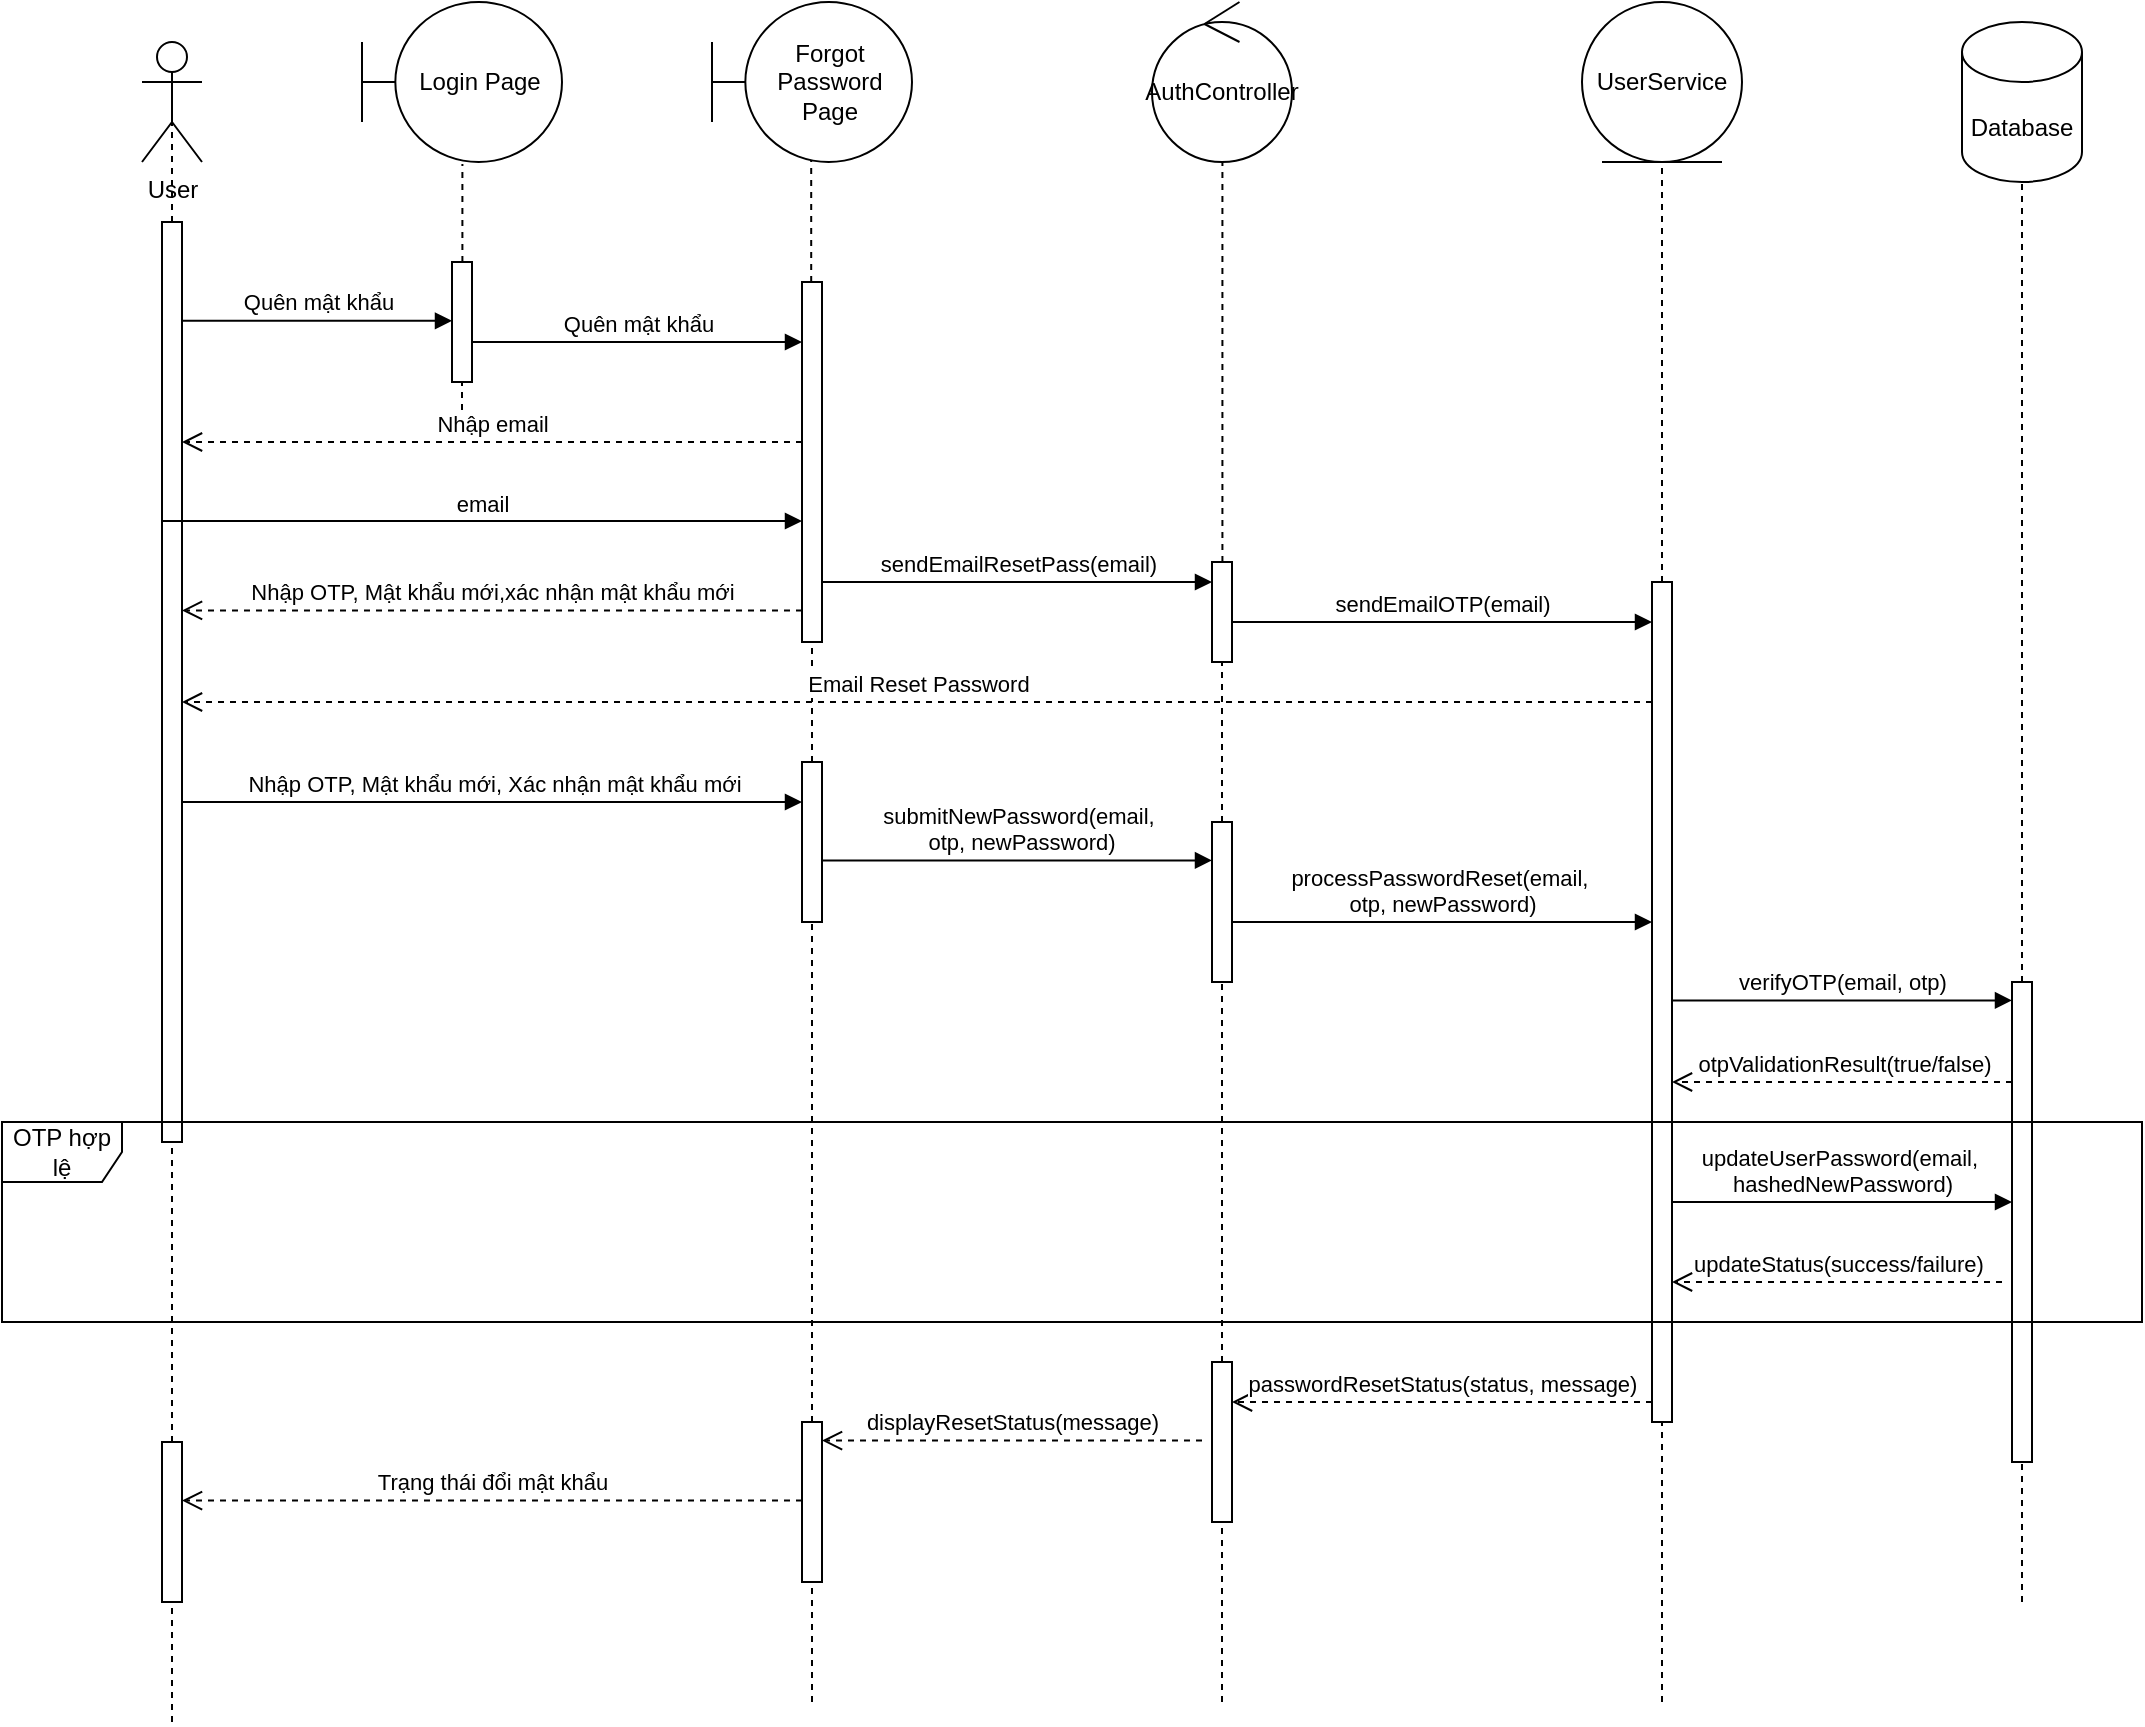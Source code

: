 <mxfile version="27.0.9">
  <diagram name="Trang-1" id="h2h2rBT-MPb3T32HrUWZ">
    <mxGraphModel dx="1281" dy="562" grid="1" gridSize="10" guides="1" tooltips="1" connect="1" arrows="1" fold="1" page="1" pageScale="1" pageWidth="850" pageHeight="1100" math="0" shadow="0">
      <root>
        <mxCell id="0" />
        <mxCell id="1" parent="0" />
        <mxCell id="W8KMmCxhdzmbt_tsZO_R-1" value="User" style="shape=umlActor;verticalLabelPosition=bottom;verticalAlign=top;html=1;outlineConnect=0;" parent="1" vertex="1">
          <mxGeometry x="210" y="20" width="30" height="60" as="geometry" />
        </mxCell>
        <mxCell id="W8KMmCxhdzmbt_tsZO_R-2" value="" style="endArrow=none;dashed=1;html=1;rounded=0;entryX=0.5;entryY=0.5;entryDx=0;entryDy=0;entryPerimeter=0;" parent="1" source="W8KMmCxhdzmbt_tsZO_R-14" target="W8KMmCxhdzmbt_tsZO_R-1" edge="1">
          <mxGeometry width="50" height="50" relative="1" as="geometry">
            <mxPoint x="225" y="440" as="sourcePoint" />
            <mxPoint x="350" y="270" as="targetPoint" />
          </mxGeometry>
        </mxCell>
        <mxCell id="W8KMmCxhdzmbt_tsZO_R-7" value="Database" style="shape=cylinder3;whiteSpace=wrap;html=1;boundedLbl=1;backgroundOutline=1;size=15;" parent="1" vertex="1">
          <mxGeometry x="1120" y="10" width="60" height="80" as="geometry" />
        </mxCell>
        <mxCell id="W8KMmCxhdzmbt_tsZO_R-8" value="" style="endArrow=none;dashed=1;html=1;rounded=0;entryX=0.502;entryY=1.013;entryDx=0;entryDy=0;entryPerimeter=0;" parent="1" source="W8KMmCxhdzmbt_tsZO_R-16" target="Y2l8gFHpml1ImoSOgPRP-2" edge="1">
          <mxGeometry width="50" height="50" relative="1" as="geometry">
            <mxPoint x="370" y="440" as="sourcePoint" />
            <mxPoint x="370" y="80" as="targetPoint" />
          </mxGeometry>
        </mxCell>
        <mxCell id="W8KMmCxhdzmbt_tsZO_R-9" value="" style="endArrow=none;dashed=1;html=1;rounded=0;entryX=0.496;entryY=0.983;entryDx=0;entryDy=0;entryPerimeter=0;" parent="1" source="W8KMmCxhdzmbt_tsZO_R-20" target="Y2l8gFHpml1ImoSOgPRP-3" edge="1">
          <mxGeometry width="50" height="50" relative="1" as="geometry">
            <mxPoint x="610" y="440" as="sourcePoint" />
            <mxPoint x="545" y="80" as="targetPoint" />
          </mxGeometry>
        </mxCell>
        <mxCell id="W8KMmCxhdzmbt_tsZO_R-11" value="" style="endArrow=none;dashed=1;html=1;rounded=0;entryX=0.503;entryY=0.983;entryDx=0;entryDy=0;entryPerimeter=0;" parent="1" source="W8KMmCxhdzmbt_tsZO_R-29" target="Y2l8gFHpml1ImoSOgPRP-4" edge="1">
          <mxGeometry width="50" height="50" relative="1" as="geometry">
            <mxPoint x="750" y="450" as="sourcePoint" />
            <mxPoint x="750" y="80" as="targetPoint" />
          </mxGeometry>
        </mxCell>
        <mxCell id="W8KMmCxhdzmbt_tsZO_R-12" value="" style="endArrow=none;dashed=1;html=1;rounded=0;entryX=0.5;entryY=1;entryDx=0;entryDy=0;" parent="1" source="W8KMmCxhdzmbt_tsZO_R-35" edge="1">
          <mxGeometry width="50" height="50" relative="1" as="geometry">
            <mxPoint x="970" y="450" as="sourcePoint" />
            <mxPoint x="970" y="80" as="targetPoint" />
          </mxGeometry>
        </mxCell>
        <mxCell id="W8KMmCxhdzmbt_tsZO_R-13" value="" style="endArrow=none;dashed=1;html=1;rounded=0;entryX=0.5;entryY=1;entryDx=0;entryDy=0;entryPerimeter=0;" parent="1" source="W8KMmCxhdzmbt_tsZO_R-54" target="W8KMmCxhdzmbt_tsZO_R-7" edge="1">
          <mxGeometry width="50" height="50" relative="1" as="geometry">
            <mxPoint x="1150" y="640" as="sourcePoint" />
            <mxPoint x="1280" y="200" as="targetPoint" />
          </mxGeometry>
        </mxCell>
        <mxCell id="W8KMmCxhdzmbt_tsZO_R-15" value="" style="endArrow=none;dashed=1;html=1;rounded=0;entryX=0.5;entryY=0.5;entryDx=0;entryDy=0;entryPerimeter=0;" parent="1" source="W8KMmCxhdzmbt_tsZO_R-70" target="W8KMmCxhdzmbt_tsZO_R-14" edge="1">
          <mxGeometry width="50" height="50" relative="1" as="geometry">
            <mxPoint x="220" y="870" as="sourcePoint" />
            <mxPoint x="225" y="50" as="targetPoint" />
          </mxGeometry>
        </mxCell>
        <mxCell id="W8KMmCxhdzmbt_tsZO_R-14" value="" style="html=1;points=[[0,0,0,0,5],[0,1,0,0,-5],[1,0,0,0,5],[1,1,0,0,-5]];perimeter=orthogonalPerimeter;outlineConnect=0;targetShapes=umlLifeline;portConstraint=eastwest;newEdgeStyle={&quot;curved&quot;:0,&quot;rounded&quot;:0};" parent="1" vertex="1">
          <mxGeometry x="220" y="110" width="10" height="460" as="geometry" />
        </mxCell>
        <mxCell id="W8KMmCxhdzmbt_tsZO_R-17" value="" style="endArrow=none;dashed=1;html=1;rounded=0;entryX=0.5;entryY=1;entryDx=0;entryDy=0;" parent="1" target="W8KMmCxhdzmbt_tsZO_R-16" edge="1">
          <mxGeometry width="50" height="50" relative="1" as="geometry">
            <mxPoint x="370" y="210" as="sourcePoint" />
            <mxPoint x="370" y="80" as="targetPoint" />
          </mxGeometry>
        </mxCell>
        <mxCell id="W8KMmCxhdzmbt_tsZO_R-16" value="" style="html=1;points=[[0,0,0,0,5],[0,1,0,0,-5],[1,0,0,0,5],[1,1,0,0,-5]];perimeter=orthogonalPerimeter;outlineConnect=0;targetShapes=umlLifeline;portConstraint=eastwest;newEdgeStyle={&quot;curved&quot;:0,&quot;rounded&quot;:0};" parent="1" vertex="1">
          <mxGeometry x="365" y="130" width="10" height="60" as="geometry" />
        </mxCell>
        <mxCell id="W8KMmCxhdzmbt_tsZO_R-19" value="Quên mật khẩu" style="html=1;verticalAlign=bottom;endArrow=block;curved=0;rounded=0;" parent="1" edge="1">
          <mxGeometry width="80" relative="1" as="geometry">
            <mxPoint x="230" y="159.41" as="sourcePoint" />
            <mxPoint x="365" y="159.41" as="targetPoint" />
            <Array as="points">
              <mxPoint x="300" y="159.41" />
            </Array>
          </mxGeometry>
        </mxCell>
        <mxCell id="W8KMmCxhdzmbt_tsZO_R-21" value="" style="endArrow=none;dashed=1;html=1;rounded=0;entryX=0.5;entryY=1;entryDx=0;entryDy=0;" parent="1" source="W8KMmCxhdzmbt_tsZO_R-43" target="W8KMmCxhdzmbt_tsZO_R-20" edge="1">
          <mxGeometry width="50" height="50" relative="1" as="geometry">
            <mxPoint x="545" y="640" as="sourcePoint" />
            <mxPoint x="610" y="80" as="targetPoint" />
          </mxGeometry>
        </mxCell>
        <mxCell id="W8KMmCxhdzmbt_tsZO_R-20" value="" style="html=1;points=[[0,0,0,0,5],[0,1,0,0,-5],[1,0,0,0,5],[1,1,0,0,-5]];perimeter=orthogonalPerimeter;outlineConnect=0;targetShapes=umlLifeline;portConstraint=eastwest;newEdgeStyle={&quot;curved&quot;:0,&quot;rounded&quot;:0};" parent="1" vertex="1">
          <mxGeometry x="540" y="140" width="10" height="180" as="geometry" />
        </mxCell>
        <mxCell id="W8KMmCxhdzmbt_tsZO_R-24" value="Quên mật khẩu" style="html=1;verticalAlign=bottom;endArrow=block;curved=0;rounded=0;" parent="1" target="W8KMmCxhdzmbt_tsZO_R-20" edge="1">
          <mxGeometry width="80" relative="1" as="geometry">
            <mxPoint x="375" y="170" as="sourcePoint" />
            <mxPoint x="455" y="170" as="targetPoint" />
          </mxGeometry>
        </mxCell>
        <mxCell id="W8KMmCxhdzmbt_tsZO_R-26" value="Nhập email" style="html=1;verticalAlign=bottom;endArrow=open;dashed=1;endSize=8;curved=0;rounded=0;" parent="1" edge="1">
          <mxGeometry relative="1" as="geometry">
            <mxPoint x="540" y="220" as="sourcePoint" />
            <mxPoint x="230" y="220" as="targetPoint" />
          </mxGeometry>
        </mxCell>
        <mxCell id="W8KMmCxhdzmbt_tsZO_R-28" value="email" style="html=1;verticalAlign=bottom;endArrow=block;curved=0;rounded=0;" parent="1" target="W8KMmCxhdzmbt_tsZO_R-20" edge="1">
          <mxGeometry width="80" relative="1" as="geometry">
            <mxPoint x="220" y="259.5" as="sourcePoint" />
            <mxPoint x="300" y="259.5" as="targetPoint" />
          </mxGeometry>
        </mxCell>
        <mxCell id="W8KMmCxhdzmbt_tsZO_R-30" value="" style="endArrow=none;dashed=1;html=1;rounded=0;entryX=0.5;entryY=1;entryDx=0;entryDy=0;" parent="1" source="W8KMmCxhdzmbt_tsZO_R-50" target="W8KMmCxhdzmbt_tsZO_R-29" edge="1">
          <mxGeometry width="50" height="50" relative="1" as="geometry">
            <mxPoint x="750" y="640" as="sourcePoint" />
            <mxPoint x="750" y="80" as="targetPoint" />
          </mxGeometry>
        </mxCell>
        <mxCell id="W8KMmCxhdzmbt_tsZO_R-29" value="" style="html=1;points=[[0,0,0,0,5],[0,1,0,0,-5],[1,0,0,0,5],[1,1,0,0,-5]];perimeter=orthogonalPerimeter;outlineConnect=0;targetShapes=umlLifeline;portConstraint=eastwest;newEdgeStyle={&quot;curved&quot;:0,&quot;rounded&quot;:0};" parent="1" vertex="1">
          <mxGeometry x="745" y="280" width="10" height="50" as="geometry" />
        </mxCell>
        <mxCell id="W8KMmCxhdzmbt_tsZO_R-31" value="sendEmailResetPass(email)" style="html=1;verticalAlign=bottom;endArrow=block;curved=0;rounded=0;" parent="1" target="W8KMmCxhdzmbt_tsZO_R-29" edge="1">
          <mxGeometry width="80" relative="1" as="geometry">
            <mxPoint x="550" y="290" as="sourcePoint" />
            <mxPoint x="630" y="290" as="targetPoint" />
          </mxGeometry>
        </mxCell>
        <mxCell id="W8KMmCxhdzmbt_tsZO_R-34" value="" style="endArrow=none;dashed=1;html=1;rounded=0;entryX=0.5;entryY=1;entryDx=0;entryDy=0;" parent="1" target="W8KMmCxhdzmbt_tsZO_R-35" edge="1">
          <mxGeometry width="50" height="50" relative="1" as="geometry">
            <mxPoint x="970" y="850" as="sourcePoint" />
            <mxPoint x="970" y="80" as="targetPoint" />
          </mxGeometry>
        </mxCell>
        <mxCell id="W8KMmCxhdzmbt_tsZO_R-35" value="" style="html=1;points=[[0,0,0,0,5],[0,1,0,0,-5],[1,0,0,0,5],[1,1,0,0,-5]];perimeter=orthogonalPerimeter;outlineConnect=0;targetShapes=umlLifeline;portConstraint=eastwest;newEdgeStyle={&quot;curved&quot;:0,&quot;rounded&quot;:0};" parent="1" vertex="1">
          <mxGeometry x="965" y="290" width="10" height="420" as="geometry" />
        </mxCell>
        <mxCell id="W8KMmCxhdzmbt_tsZO_R-38" value="sendEmailOTP(email)" style="html=1;verticalAlign=bottom;endArrow=block;curved=0;rounded=0;" parent="1" target="W8KMmCxhdzmbt_tsZO_R-35" edge="1">
          <mxGeometry width="80" relative="1" as="geometry">
            <mxPoint x="755" y="310" as="sourcePoint" />
            <mxPoint x="835" y="310" as="targetPoint" />
          </mxGeometry>
        </mxCell>
        <mxCell id="W8KMmCxhdzmbt_tsZO_R-40" value="Email Reset Password" style="html=1;verticalAlign=bottom;endArrow=open;dashed=1;endSize=8;curved=0;rounded=0;" parent="1" target="W8KMmCxhdzmbt_tsZO_R-14" edge="1">
          <mxGeometry relative="1" as="geometry">
            <mxPoint x="965" y="350" as="sourcePoint" />
            <mxPoint x="885" y="350" as="targetPoint" />
          </mxGeometry>
        </mxCell>
        <mxCell id="W8KMmCxhdzmbt_tsZO_R-44" value="" style="endArrow=none;dashed=1;html=1;rounded=0;entryX=0.5;entryY=1;entryDx=0;entryDy=0;" parent="1" source="W8KMmCxhdzmbt_tsZO_R-67" target="W8KMmCxhdzmbt_tsZO_R-43" edge="1">
          <mxGeometry width="50" height="50" relative="1" as="geometry">
            <mxPoint x="545" y="850" as="sourcePoint" />
            <mxPoint x="545" y="310" as="targetPoint" />
          </mxGeometry>
        </mxCell>
        <mxCell id="W8KMmCxhdzmbt_tsZO_R-43" value="" style="html=1;points=[[0,0,0,0,5],[0,1,0,0,-5],[1,0,0,0,5],[1,1,0,0,-5]];perimeter=orthogonalPerimeter;outlineConnect=0;targetShapes=umlLifeline;portConstraint=eastwest;newEdgeStyle={&quot;curved&quot;:0,&quot;rounded&quot;:0};" parent="1" vertex="1">
          <mxGeometry x="540" y="380" width="10" height="80" as="geometry" />
        </mxCell>
        <mxCell id="W8KMmCxhdzmbt_tsZO_R-45" value="Nhập OTP, Mật khẩu mới, Xác nhận mật khẩu mới" style="html=1;verticalAlign=bottom;endArrow=block;curved=0;rounded=0;" parent="1" target="W8KMmCxhdzmbt_tsZO_R-43" edge="1">
          <mxGeometry x="0.003" width="80" relative="1" as="geometry">
            <mxPoint x="230" y="400" as="sourcePoint" />
            <mxPoint x="310" y="400" as="targetPoint" />
            <mxPoint as="offset" />
          </mxGeometry>
        </mxCell>
        <mxCell id="W8KMmCxhdzmbt_tsZO_R-46" value="Nhập OTP, Mật khẩu mới,xác nhận mật khẩu mới" style="html=1;verticalAlign=bottom;endArrow=open;dashed=1;endSize=8;curved=0;rounded=0;" parent="1" target="W8KMmCxhdzmbt_tsZO_R-14" edge="1">
          <mxGeometry relative="1" as="geometry">
            <mxPoint x="540" y="304.23" as="sourcePoint" />
            <mxPoint x="460" y="304.23" as="targetPoint" />
          </mxGeometry>
        </mxCell>
        <mxCell id="W8KMmCxhdzmbt_tsZO_R-49" value="" style="endArrow=none;dashed=1;html=1;rounded=0;entryX=0.5;entryY=1;entryDx=0;entryDy=0;" parent="1" source="W8KMmCxhdzmbt_tsZO_R-64" target="W8KMmCxhdzmbt_tsZO_R-50" edge="1">
          <mxGeometry width="50" height="50" relative="1" as="geometry">
            <mxPoint x="750" y="850" as="sourcePoint" />
            <mxPoint x="750" y="330" as="targetPoint" />
          </mxGeometry>
        </mxCell>
        <mxCell id="W8KMmCxhdzmbt_tsZO_R-50" value="" style="html=1;points=[[0,0,0,0,5],[0,1,0,0,-5],[1,0,0,0,5],[1,1,0,0,-5]];perimeter=orthogonalPerimeter;outlineConnect=0;targetShapes=umlLifeline;portConstraint=eastwest;newEdgeStyle={&quot;curved&quot;:0,&quot;rounded&quot;:0};" parent="1" vertex="1">
          <mxGeometry x="745" y="410" width="10" height="80" as="geometry" />
        </mxCell>
        <mxCell id="W8KMmCxhdzmbt_tsZO_R-52" value="submitNewPassword(email,&lt;div&gt;&amp;nbsp;otp, newPassword)&lt;/div&gt;" style="html=1;verticalAlign=bottom;endArrow=block;curved=0;rounded=0;" parent="1" target="W8KMmCxhdzmbt_tsZO_R-50" edge="1">
          <mxGeometry width="80" relative="1" as="geometry">
            <mxPoint x="550" y="429.23" as="sourcePoint" />
            <mxPoint x="630" y="429.23" as="targetPoint" />
          </mxGeometry>
        </mxCell>
        <mxCell id="W8KMmCxhdzmbt_tsZO_R-53" value="processPasswordReset(email,&amp;nbsp;&lt;div&gt;otp, newPassword)&lt;/div&gt;" style="html=1;verticalAlign=bottom;endArrow=block;curved=0;rounded=0;" parent="1" target="W8KMmCxhdzmbt_tsZO_R-35" edge="1">
          <mxGeometry x="-0.004" width="80" relative="1" as="geometry">
            <mxPoint x="755" y="460" as="sourcePoint" />
            <mxPoint x="960" y="460" as="targetPoint" />
            <mxPoint as="offset" />
          </mxGeometry>
        </mxCell>
        <mxCell id="W8KMmCxhdzmbt_tsZO_R-55" value="verifyOTP(email, otp)" style="html=1;verticalAlign=bottom;endArrow=block;curved=0;rounded=0;" parent="1" target="W8KMmCxhdzmbt_tsZO_R-54" edge="1">
          <mxGeometry width="80" relative="1" as="geometry">
            <mxPoint x="975" y="499.23" as="sourcePoint" />
            <mxPoint x="1055" y="499.23" as="targetPoint" />
          </mxGeometry>
        </mxCell>
        <mxCell id="W8KMmCxhdzmbt_tsZO_R-56" value="" style="endArrow=none;dashed=1;html=1;rounded=0;entryX=0.5;entryY=1;entryDx=0;entryDy=0;entryPerimeter=0;" parent="1" target="W8KMmCxhdzmbt_tsZO_R-54" edge="1">
          <mxGeometry width="50" height="50" relative="1" as="geometry">
            <mxPoint x="1150" y="800" as="sourcePoint" />
            <mxPoint x="1150" y="90" as="targetPoint" />
          </mxGeometry>
        </mxCell>
        <mxCell id="W8KMmCxhdzmbt_tsZO_R-54" value="" style="html=1;points=[[0,0,0,0,5],[0,1,0,0,-5],[1,0,0,0,5],[1,1,0,0,-5]];perimeter=orthogonalPerimeter;outlineConnect=0;targetShapes=umlLifeline;portConstraint=eastwest;newEdgeStyle={&quot;curved&quot;:0,&quot;rounded&quot;:0};" parent="1" vertex="1">
          <mxGeometry x="1145" y="490" width="10" height="240" as="geometry" />
        </mxCell>
        <mxCell id="W8KMmCxhdzmbt_tsZO_R-57" value="otpValidationResult(true/false)" style="html=1;verticalAlign=bottom;endArrow=open;dashed=1;endSize=8;curved=0;rounded=0;" parent="1" target="W8KMmCxhdzmbt_tsZO_R-35" edge="1">
          <mxGeometry x="-0.004" relative="1" as="geometry">
            <mxPoint x="1145" y="540" as="sourcePoint" />
            <mxPoint x="1065" y="540" as="targetPoint" />
            <mxPoint as="offset" />
          </mxGeometry>
        </mxCell>
        <mxCell id="W8KMmCxhdzmbt_tsZO_R-59" value="OTP hợp lệ" style="shape=umlFrame;whiteSpace=wrap;html=1;pointerEvents=0;" parent="1" vertex="1">
          <mxGeometry x="140" y="560" width="1070" height="100" as="geometry" />
        </mxCell>
        <mxCell id="W8KMmCxhdzmbt_tsZO_R-61" value="updateUserPassword(email,&amp;nbsp;&lt;div&gt;hashedNewPassword)&lt;/div&gt;" style="html=1;verticalAlign=bottom;endArrow=block;curved=0;rounded=0;" parent="1" edge="1">
          <mxGeometry width="80" relative="1" as="geometry">
            <mxPoint x="975" y="600" as="sourcePoint" />
            <mxPoint x="1145" y="600.0" as="targetPoint" />
          </mxGeometry>
        </mxCell>
        <mxCell id="W8KMmCxhdzmbt_tsZO_R-62" value="updateStatus(success/failure)" style="html=1;verticalAlign=bottom;endArrow=open;dashed=1;endSize=8;curved=0;rounded=0;" parent="1" target="W8KMmCxhdzmbt_tsZO_R-35" edge="1">
          <mxGeometry relative="1" as="geometry">
            <mxPoint x="1140" y="640" as="sourcePoint" />
            <mxPoint x="1060" y="640" as="targetPoint" />
          </mxGeometry>
        </mxCell>
        <mxCell id="W8KMmCxhdzmbt_tsZO_R-63" value="passwordResetStatus(status, message)" style="html=1;verticalAlign=bottom;endArrow=open;dashed=1;endSize=8;curved=0;rounded=0;" parent="1" target="W8KMmCxhdzmbt_tsZO_R-64" edge="1">
          <mxGeometry relative="1" as="geometry">
            <mxPoint x="965" y="700" as="sourcePoint" />
            <mxPoint x="885" y="700" as="targetPoint" />
          </mxGeometry>
        </mxCell>
        <mxCell id="W8KMmCxhdzmbt_tsZO_R-65" value="" style="endArrow=none;dashed=1;html=1;rounded=0;entryX=0.5;entryY=1;entryDx=0;entryDy=0;" parent="1" target="W8KMmCxhdzmbt_tsZO_R-64" edge="1">
          <mxGeometry width="50" height="50" relative="1" as="geometry">
            <mxPoint x="750" y="850" as="sourcePoint" />
            <mxPoint x="750" y="490" as="targetPoint" />
          </mxGeometry>
        </mxCell>
        <mxCell id="W8KMmCxhdzmbt_tsZO_R-64" value="" style="html=1;points=[[0,0,0,0,5],[0,1,0,0,-5],[1,0,0,0,5],[1,1,0,0,-5]];perimeter=orthogonalPerimeter;outlineConnect=0;targetShapes=umlLifeline;portConstraint=eastwest;newEdgeStyle={&quot;curved&quot;:0,&quot;rounded&quot;:0};" parent="1" vertex="1">
          <mxGeometry x="745" y="680" width="10" height="80" as="geometry" />
        </mxCell>
        <mxCell id="W8KMmCxhdzmbt_tsZO_R-68" value="" style="endArrow=none;dashed=1;html=1;rounded=0;entryX=0.5;entryY=1;entryDx=0;entryDy=0;" parent="1" target="W8KMmCxhdzmbt_tsZO_R-67" edge="1">
          <mxGeometry width="50" height="50" relative="1" as="geometry">
            <mxPoint x="545" y="850" as="sourcePoint" />
            <mxPoint x="545" y="460" as="targetPoint" />
          </mxGeometry>
        </mxCell>
        <mxCell id="W8KMmCxhdzmbt_tsZO_R-67" value="" style="html=1;points=[[0,0,0,0,5],[0,1,0,0,-5],[1,0,0,0,5],[1,1,0,0,-5]];perimeter=orthogonalPerimeter;outlineConnect=0;targetShapes=umlLifeline;portConstraint=eastwest;newEdgeStyle={&quot;curved&quot;:0,&quot;rounded&quot;:0};" parent="1" vertex="1">
          <mxGeometry x="540" y="710" width="10" height="80" as="geometry" />
        </mxCell>
        <mxCell id="W8KMmCxhdzmbt_tsZO_R-69" value="displayResetStatus(message)" style="html=1;verticalAlign=bottom;endArrow=open;dashed=1;endSize=8;curved=0;rounded=0;" parent="1" target="W8KMmCxhdzmbt_tsZO_R-67" edge="1">
          <mxGeometry relative="1" as="geometry">
            <mxPoint x="740" y="719.29" as="sourcePoint" />
            <mxPoint x="660" y="719.29" as="targetPoint" />
          </mxGeometry>
        </mxCell>
        <mxCell id="W8KMmCxhdzmbt_tsZO_R-71" value="" style="endArrow=none;dashed=1;html=1;rounded=0;entryX=0.5;entryY=0.5;entryDx=0;entryDy=0;entryPerimeter=0;" parent="1" target="W8KMmCxhdzmbt_tsZO_R-70" edge="1">
          <mxGeometry width="50" height="50" relative="1" as="geometry">
            <mxPoint x="225" y="860" as="sourcePoint" />
            <mxPoint x="225" y="340" as="targetPoint" />
          </mxGeometry>
        </mxCell>
        <mxCell id="W8KMmCxhdzmbt_tsZO_R-70" value="" style="html=1;points=[[0,0,0,0,5],[0,1,0,0,-5],[1,0,0,0,5],[1,1,0,0,-5]];perimeter=orthogonalPerimeter;outlineConnect=0;targetShapes=umlLifeline;portConstraint=eastwest;newEdgeStyle={&quot;curved&quot;:0,&quot;rounded&quot;:0};" parent="1" vertex="1">
          <mxGeometry x="220" y="720" width="10" height="80" as="geometry" />
        </mxCell>
        <mxCell id="W8KMmCxhdzmbt_tsZO_R-72" value="Trạng thái đổi mật khẩu" style="html=1;verticalAlign=bottom;endArrow=open;dashed=1;endSize=8;curved=0;rounded=0;" parent="1" target="W8KMmCxhdzmbt_tsZO_R-70" edge="1">
          <mxGeometry relative="1" as="geometry">
            <mxPoint x="540" y="749.29" as="sourcePoint" />
            <mxPoint x="460" y="749.29" as="targetPoint" />
          </mxGeometry>
        </mxCell>
        <mxCell id="Y2l8gFHpml1ImoSOgPRP-2" value="Login Page" style="shape=umlBoundary;whiteSpace=wrap;html=1;" vertex="1" parent="1">
          <mxGeometry x="320" width="100" height="80" as="geometry" />
        </mxCell>
        <mxCell id="Y2l8gFHpml1ImoSOgPRP-3" value="Forgot Password Page" style="shape=umlBoundary;whiteSpace=wrap;html=1;" vertex="1" parent="1">
          <mxGeometry x="495" width="100" height="80" as="geometry" />
        </mxCell>
        <mxCell id="Y2l8gFHpml1ImoSOgPRP-4" value="AuthController" style="ellipse;shape=umlControl;whiteSpace=wrap;html=1;" vertex="1" parent="1">
          <mxGeometry x="715" width="70" height="80" as="geometry" />
        </mxCell>
        <mxCell id="Y2l8gFHpml1ImoSOgPRP-6" value="UserService" style="ellipse;shape=umlEntity;whiteSpace=wrap;html=1;" vertex="1" parent="1">
          <mxGeometry x="930" width="80" height="80" as="geometry" />
        </mxCell>
      </root>
    </mxGraphModel>
  </diagram>
</mxfile>
